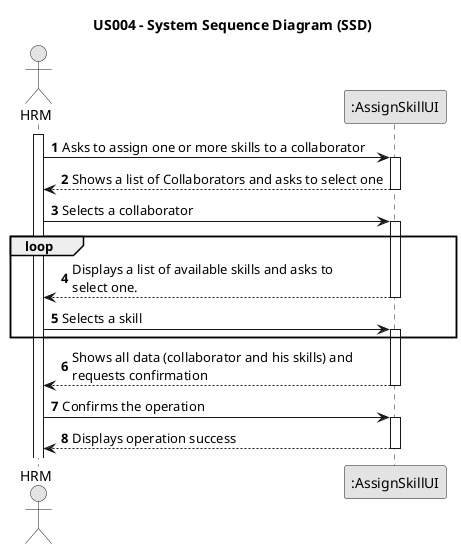 @startuml
skinparam monochrome true
skinparam packageStyle rectangle
skinparam shadowing false

title US004 - System Sequence Diagram (SSD)

autonumber

actor "HRM" as Employee
participant ":AssignSkillUI" as System

activate Employee

    Employee -> System : Asks to assign one or more skills to a collaborator
    activate System

        System --> Employee : Shows a list of Collaborators and asks to select one
    deactivate System

    Employee -> System : Selects a collaborator

    loop

    activate System

        System --> Employee : Displays a list of available skills and asks to \nselect one.
    deactivate System

    Employee -> System : Selects a skill


    activate System
    end

        System --> Employee : Shows all data (collaborator and his skills) and \nrequests confirmation
    deactivate System

    Employee -> System : Confirms the operation
    activate System

        System --> Employee : Displays operation success
    deactivate System

@enduml